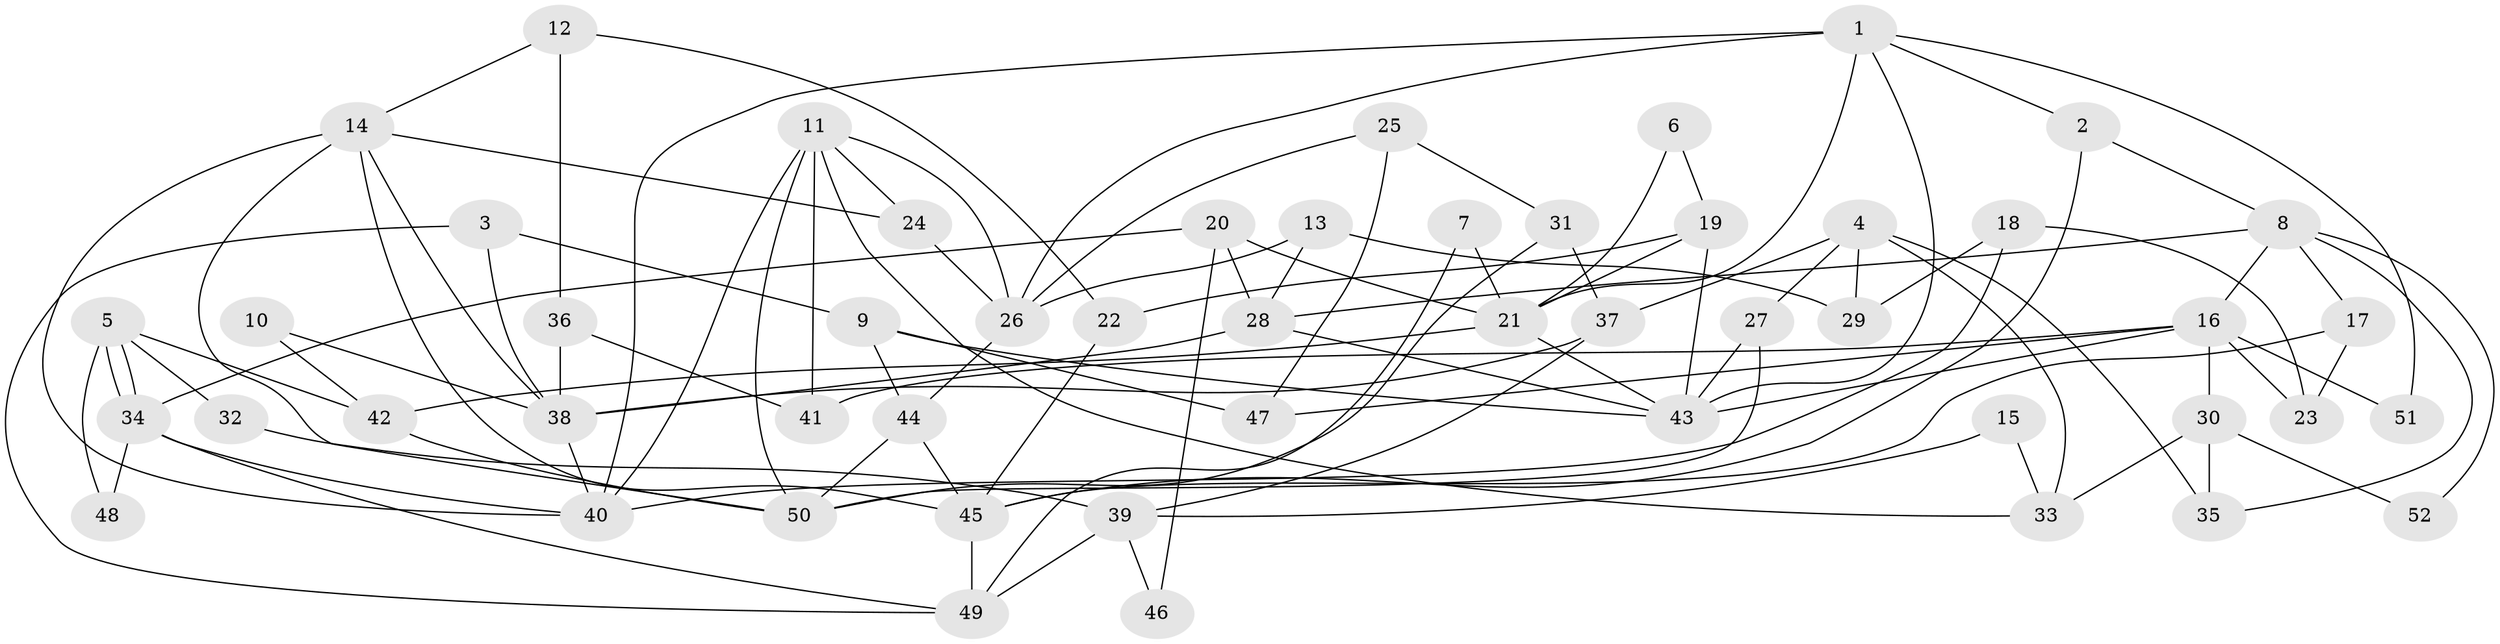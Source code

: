 // Generated by graph-tools (version 1.1) at 2025/36/03/09/25 02:36:12]
// undirected, 52 vertices, 104 edges
graph export_dot {
graph [start="1"]
  node [color=gray90,style=filled];
  1;
  2;
  3;
  4;
  5;
  6;
  7;
  8;
  9;
  10;
  11;
  12;
  13;
  14;
  15;
  16;
  17;
  18;
  19;
  20;
  21;
  22;
  23;
  24;
  25;
  26;
  27;
  28;
  29;
  30;
  31;
  32;
  33;
  34;
  35;
  36;
  37;
  38;
  39;
  40;
  41;
  42;
  43;
  44;
  45;
  46;
  47;
  48;
  49;
  50;
  51;
  52;
  1 -- 40;
  1 -- 43;
  1 -- 2;
  1 -- 21;
  1 -- 26;
  1 -- 51;
  2 -- 45;
  2 -- 8;
  3 -- 38;
  3 -- 49;
  3 -- 9;
  4 -- 29;
  4 -- 27;
  4 -- 33;
  4 -- 35;
  4 -- 37;
  5 -- 34;
  5 -- 34;
  5 -- 42;
  5 -- 32;
  5 -- 48;
  6 -- 21;
  6 -- 19;
  7 -- 21;
  7 -- 49;
  8 -- 28;
  8 -- 16;
  8 -- 17;
  8 -- 35;
  8 -- 52;
  9 -- 44;
  9 -- 43;
  9 -- 47;
  10 -- 42;
  10 -- 38;
  11 -- 50;
  11 -- 26;
  11 -- 24;
  11 -- 33;
  11 -- 40;
  11 -- 41;
  12 -- 14;
  12 -- 36;
  12 -- 22;
  13 -- 28;
  13 -- 26;
  13 -- 29;
  14 -- 24;
  14 -- 40;
  14 -- 38;
  14 -- 45;
  14 -- 50;
  15 -- 33;
  15 -- 39;
  16 -- 30;
  16 -- 23;
  16 -- 41;
  16 -- 43;
  16 -- 47;
  16 -- 51;
  17 -- 45;
  17 -- 23;
  18 -- 40;
  18 -- 23;
  18 -- 29;
  19 -- 21;
  19 -- 43;
  19 -- 22;
  20 -- 21;
  20 -- 28;
  20 -- 34;
  20 -- 46;
  21 -- 43;
  21 -- 42;
  22 -- 45;
  24 -- 26;
  25 -- 47;
  25 -- 26;
  25 -- 31;
  26 -- 44;
  27 -- 43;
  27 -- 50;
  28 -- 43;
  28 -- 38;
  30 -- 35;
  30 -- 33;
  30 -- 52;
  31 -- 37;
  31 -- 50;
  32 -- 39;
  34 -- 40;
  34 -- 48;
  34 -- 49;
  36 -- 41;
  36 -- 38;
  37 -- 38;
  37 -- 39;
  38 -- 40;
  39 -- 49;
  39 -- 46;
  42 -- 50;
  44 -- 50;
  44 -- 45;
  45 -- 49;
}
